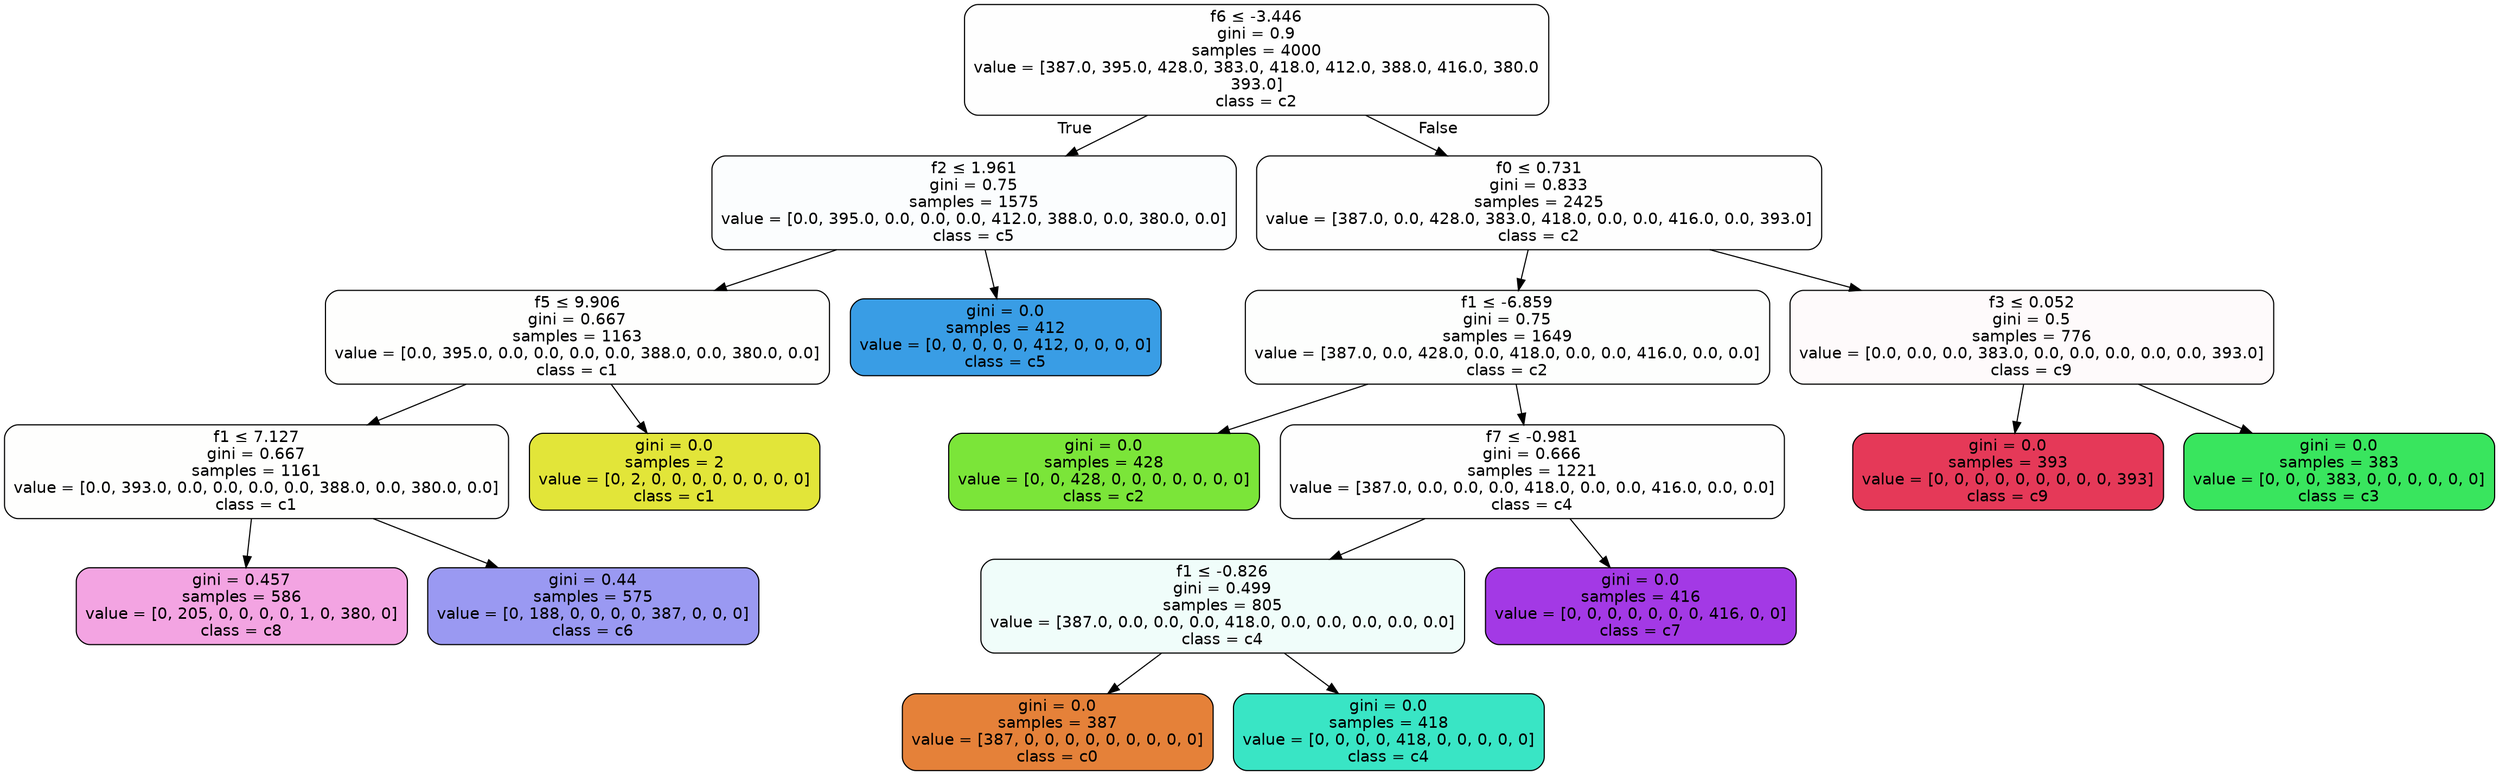 digraph Tree {
node [shape=box, style="filled, rounded", color="black", fontname=helvetica] ;
edge [fontname=helvetica] ;
0 [label=<f6 &le; -3.446<br/>gini = 0.9<br/>samples = 4000<br/>value = [387.0, 395.0, 428.0, 383.0, 418.0, 412.0, 388.0, 416.0, 380.0<br/>393.0]<br/>class = c2>, fillcolor="#7be53901"] ;
1 [label=<f2 &le; 1.961<br/>gini = 0.75<br/>samples = 1575<br/>value = [0.0, 395.0, 0.0, 0.0, 0.0, 412.0, 388.0, 0.0, 380.0, 0.0]<br/>class = c5>, fillcolor="#399de504"] ;
0 -> 1 [labeldistance=2.5, labelangle=45, headlabel="True"] ;
2 [label=<f5 &le; 9.906<br/>gini = 0.667<br/>samples = 1163<br/>value = [0.0, 395.0, 0.0, 0.0, 0.0, 0.0, 388.0, 0.0, 380.0, 0.0]<br/>class = c1>, fillcolor="#e2e53902"] ;
1 -> 2 ;
3 [label=<f1 &le; 7.127<br/>gini = 0.667<br/>samples = 1161<br/>value = [0.0, 393.0, 0.0, 0.0, 0.0, 0.0, 388.0, 0.0, 380.0, 0.0]<br/>class = c1>, fillcolor="#e2e53902"] ;
2 -> 3 ;
4 [label=<gini = 0.457<br/>samples = 586<br/>value = [0, 205, 0, 0, 0, 0, 1, 0, 380, 0]<br/>class = c8>, fillcolor="#e539c075"] ;
3 -> 4 ;
5 [label=<gini = 0.44<br/>samples = 575<br/>value = [0, 188, 0, 0, 0, 0, 387, 0, 0, 0]<br/>class = c6>, fillcolor="#3c39e583"] ;
3 -> 5 ;
6 [label=<gini = 0.0<br/>samples = 2<br/>value = [0, 2, 0, 0, 0, 0, 0, 0, 0, 0]<br/>class = c1>, fillcolor="#e2e539ff"] ;
2 -> 6 ;
7 [label=<gini = 0.0<br/>samples = 412<br/>value = [0, 0, 0, 0, 0, 412, 0, 0, 0, 0]<br/>class = c5>, fillcolor="#399de5ff"] ;
1 -> 7 ;
8 [label=<f0 &le; 0.731<br/>gini = 0.833<br/>samples = 2425<br/>value = [387.0, 0.0, 428.0, 383.0, 418.0, 0.0, 0.0, 416.0, 0.0, 393.0]<br/>class = c2>, fillcolor="#7be53901"] ;
0 -> 8 [labeldistance=2.5, labelangle=-45, headlabel="False"] ;
9 [label=<f1 &le; -6.859<br/>gini = 0.75<br/>samples = 1649<br/>value = [387.0, 0.0, 428.0, 0.0, 418.0, 0.0, 0.0, 416.0, 0.0, 0.0]<br/>class = c2>, fillcolor="#7be53902"] ;
8 -> 9 ;
10 [label=<gini = 0.0<br/>samples = 428<br/>value = [0, 0, 428, 0, 0, 0, 0, 0, 0, 0]<br/>class = c2>, fillcolor="#7be539ff"] ;
9 -> 10 ;
11 [label=<f7 &le; -0.981<br/>gini = 0.666<br/>samples = 1221<br/>value = [387.0, 0.0, 0.0, 0.0, 418.0, 0.0, 0.0, 416.0, 0.0, 0.0]<br/>class = c4>, fillcolor="#39e5c501"] ;
9 -> 11 ;
12 [label=<f1 &le; -0.826<br/>gini = 0.499<br/>samples = 805<br/>value = [387.0, 0.0, 0.0, 0.0, 418.0, 0.0, 0.0, 0.0, 0.0, 0.0]<br/>class = c4>, fillcolor="#39e5c513"] ;
11 -> 12 ;
13 [label=<gini = 0.0<br/>samples = 387<br/>value = [387, 0, 0, 0, 0, 0, 0, 0, 0, 0]<br/>class = c0>, fillcolor="#e58139ff"] ;
12 -> 13 ;
14 [label=<gini = 0.0<br/>samples = 418<br/>value = [0, 0, 0, 0, 418, 0, 0, 0, 0, 0]<br/>class = c4>, fillcolor="#39e5c5ff"] ;
12 -> 14 ;
15 [label=<gini = 0.0<br/>samples = 416<br/>value = [0, 0, 0, 0, 0, 0, 0, 416, 0, 0]<br/>class = c7>, fillcolor="#a339e5ff"] ;
11 -> 15 ;
16 [label=<f3 &le; 0.052<br/>gini = 0.5<br/>samples = 776<br/>value = [0.0, 0.0, 0.0, 383.0, 0.0, 0.0, 0.0, 0.0, 0.0, 393.0]<br/>class = c9>, fillcolor="#e5395806"] ;
8 -> 16 ;
17 [label=<gini = 0.0<br/>samples = 393<br/>value = [0, 0, 0, 0, 0, 0, 0, 0, 0, 393]<br/>class = c9>, fillcolor="#e53958ff"] ;
16 -> 17 ;
18 [label=<gini = 0.0<br/>samples = 383<br/>value = [0, 0, 0, 383, 0, 0, 0, 0, 0, 0]<br/>class = c3>, fillcolor="#39e55eff"] ;
16 -> 18 ;
}

